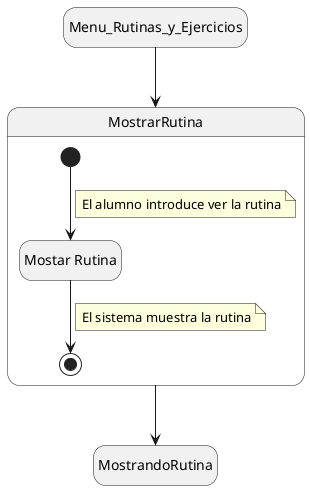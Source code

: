 @startuml

hide empty description

state Menu_Rutinas_y_Ejercicios
state MostrandoRutina

state MostrarRutina {
  state VerRutina as "Mostar Rutina"
  [*] --> VerRutina
  note on link
    El alumno introduce ver la rutina
  end note
  VerRutina --> [*]
  note on link
    El sistema muestra la rutina
  end note
}

Menu_Rutinas_y_Ejercicios --> MostrarRutina
MostrarRutina --> MostrandoRutina
@enduml
